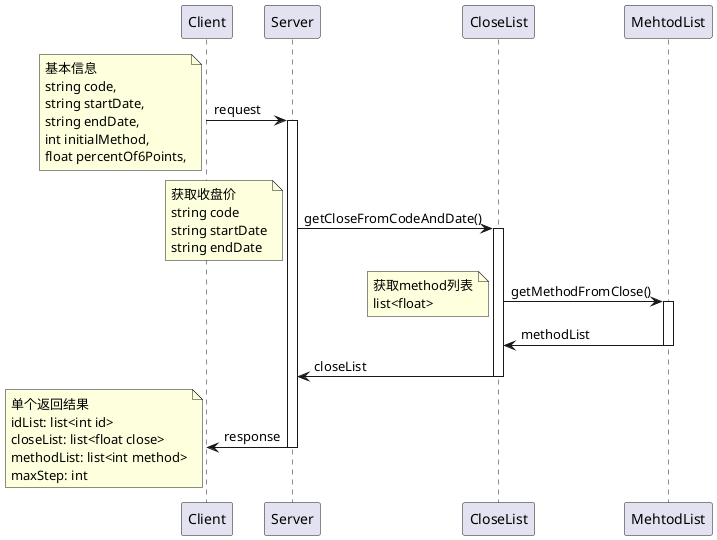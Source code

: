 @startuml single

'单个获取method数据'
Client -> Server : request
activate Server
note left 
基本信息
string code, 
string startDate, 
string endDate, 
int initialMethod, 
float percentOf6Points,
end note

Server -> CloseList: getCloseFromCodeAndDate()
activate CloseList
note left
获取收盘价
string code
string startDate
string endDate
end note

CloseList -> MehtodList: getMethodFromClose()
activate MehtodList
note left
获取method列表
list<float>
end note

MehtodList -> CloseList: methodList
deactivate MehtodList
CloseList -> Server: closeList
deactivate CloseList

Client <- Server : response
note left
单个返回结果
idList: list<int id>
closeList: list<float close>
methodList: list<int method>
maxStep: int
end note
deactivate Server

@enduml

